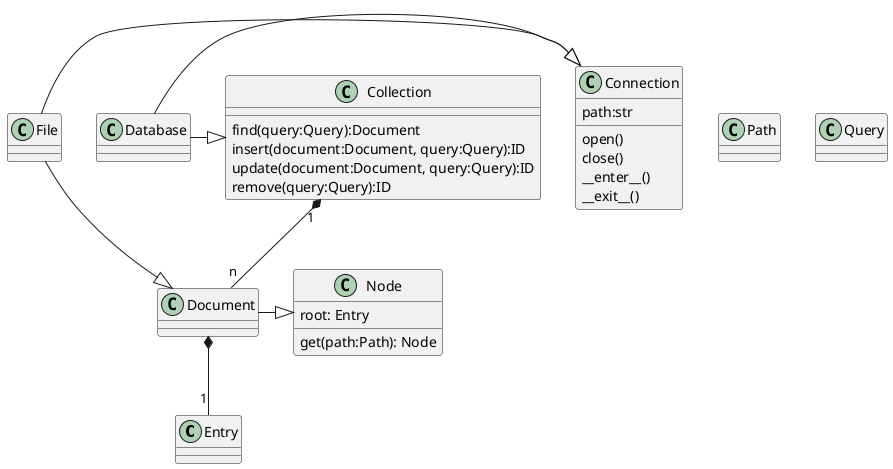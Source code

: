 @startuml

class Entry{

}

class Node{
    root: Entry
    get(path:Path): Node
}

class Path{

}

class Query{
}

class Document{

}

Document-|>Node

class Collection{
    find(query:Query):Document
    insert(document:Document, query:Query):ID
    update(document:Document, query:Query):ID
    remove(query:Query):ID
}

class Connection{
    path:str
    open()
    close()
    __enter__()
    __exit__()
}

class File{

}

class Database{

}

File -|> Document
File -|> Connection

Database -|> Connection
Database -|> Collection

Document *-- "1" Entry

Collection "1" *-- "n" Document


@enduml
